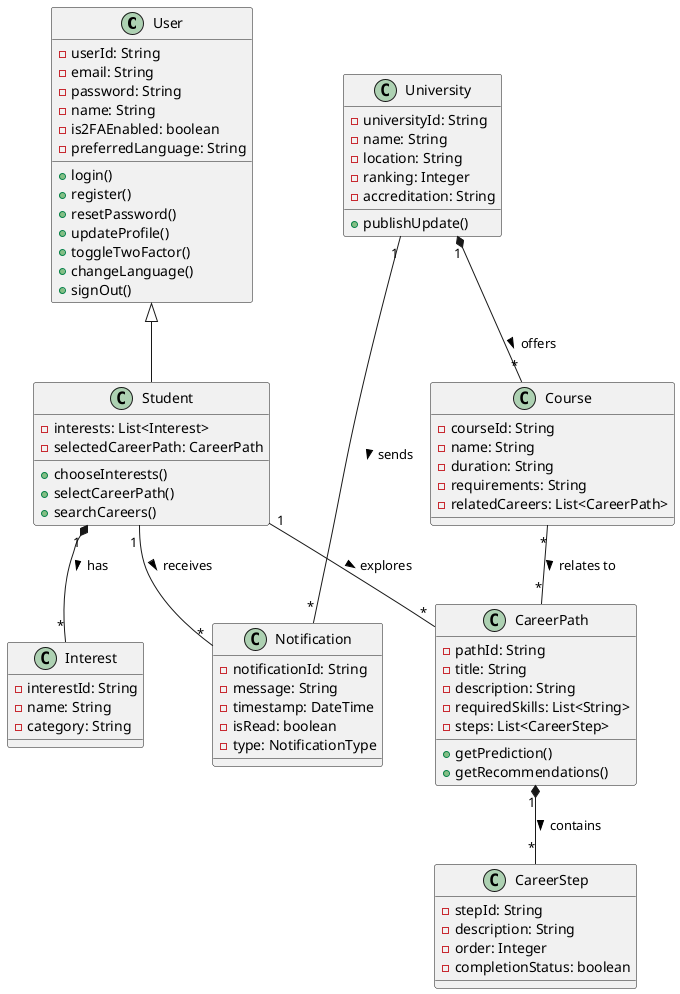 @startuml Career Guidance App Class Diagram

' User Management Classes
class User {
    -userId: String
    -email: String
    -password: String
    -name: String
    -is2FAEnabled: boolean
    -preferredLanguage: String
    +login()
    +register()
    +resetPassword()
    +updateProfile()
    +toggleTwoFactor()
    +changeLanguage()
    +signOut()
}

class Student {
    -interests: List<Interest>
    -selectedCareerPath: CareerPath
    +chooseInterests()
    +selectCareerPath()
    +searchCareers()
}

' Career Related Classes
class CareerPath {
    -pathId: String
    -title: String
    -description: String
    -requiredSkills: List<String>
    -steps: List<CareerStep>
    +getPrediction()
    +getRecommendations()
}

class CareerStep {
    -stepId: String
    -description: String
    -order: Integer
    -completionStatus: boolean
}

class Interest {
    -interestId: String
    -name: String
    -category: String
}

' University Related Classes
class University {
    -universityId: String
    -name: String
    -location: String
    -ranking: Integer
    -accreditation: String
    +publishUpdate()
}

class Course {
    -courseId: String
    -name: String
    -duration: String
    -requirements: String
    -relatedCareers: List<CareerPath>
}

class Notification {
    -notificationId: String
    -message: String
    -timestamp: DateTime
    -isRead: boolean
    -type: NotificationType
}

' Relationships
User <|-- Student
Student "1" *-- "*" Interest : has >
Student "1" -- "*" CareerPath : explores >
CareerPath "1" *-- "*" CareerStep : contains >
University "1" *-- "*" Course : offers >
University "1" -- "*" Notification : sends >
Student "1" -- "*" Notification : receives >
Course "*" -- "*" CareerPath : relates to >

@enduml